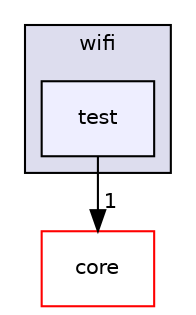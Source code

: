 digraph "wifi/test" {
  compound=true
  node [ fontsize="10", fontname="Helvetica"];
  edge [ labelfontsize="10", labelfontname="Helvetica"];
  subgraph clusterdir_a701b57a7c8453ceba64c1289f0b7340 {
    graph [ bgcolor="#ddddee", pencolor="black", label="wifi" fontname="Helvetica", fontsize="10", URL="dir_a701b57a7c8453ceba64c1289f0b7340.html"]
  dir_1c20fed4a60d620ed16627e3236176fa [shape=box, label="test", style="filled", fillcolor="#eeeeff", pencolor="black", URL="dir_1c20fed4a60d620ed16627e3236176fa.html"];
  }
  dir_4270bfced15e0e73154b13468c7c9ad9 [shape=box label="core" fillcolor="white" style="filled" color="red" URL="dir_4270bfced15e0e73154b13468c7c9ad9.html"];
  dir_1c20fed4a60d620ed16627e3236176fa->dir_4270bfced15e0e73154b13468c7c9ad9 [headlabel="1", labeldistance=1.5 headhref="dir_000130_000014.html"];
}
